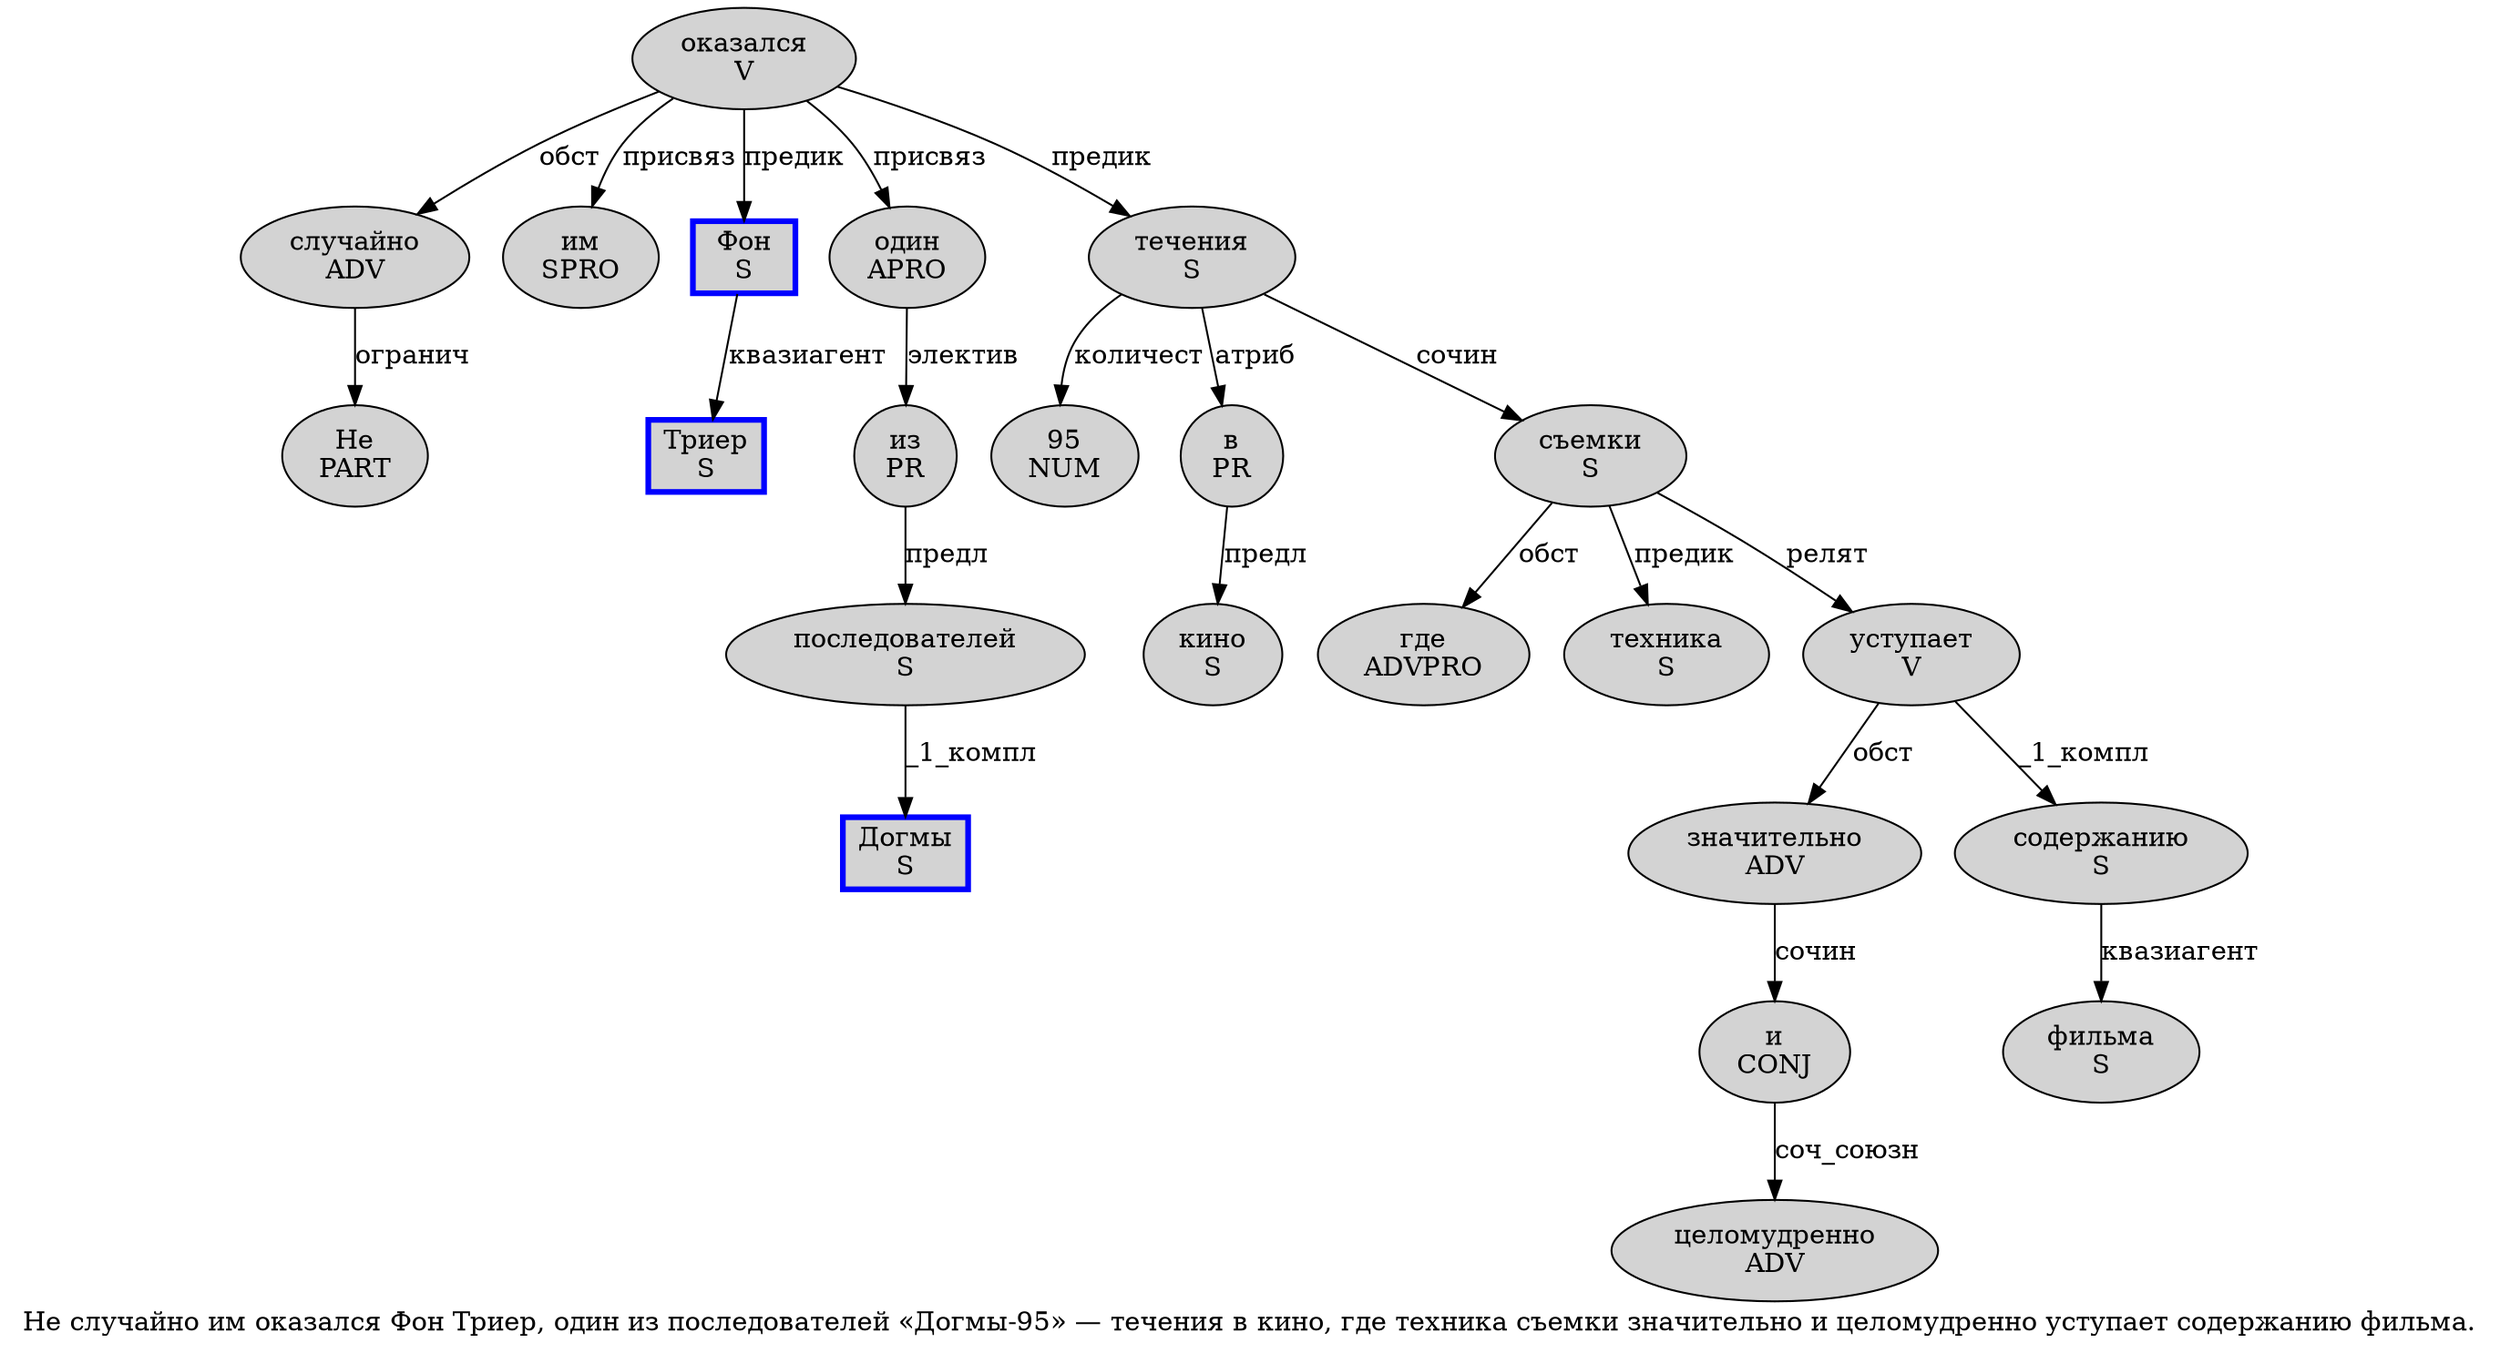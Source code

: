 digraph SENTENCE_1569 {
	graph [label="Не случайно им оказался Фон Триер, один из последователей «Догмы-95» — течения в кино, где техника съемки значительно и целомудренно уступает содержанию фильма."]
	node [style=filled]
		0 [label="Не
PART" color="" fillcolor=lightgray penwidth=1 shape=ellipse]
		1 [label="случайно
ADV" color="" fillcolor=lightgray penwidth=1 shape=ellipse]
		2 [label="им
SPRO" color="" fillcolor=lightgray penwidth=1 shape=ellipse]
		3 [label="оказался
V" color="" fillcolor=lightgray penwidth=1 shape=ellipse]
		4 [label="Фон
S" color=blue fillcolor=lightgray penwidth=3 shape=box]
		5 [label="Триер
S" color=blue fillcolor=lightgray penwidth=3 shape=box]
		7 [label="один
APRO" color="" fillcolor=lightgray penwidth=1 shape=ellipse]
		8 [label="из
PR" color="" fillcolor=lightgray penwidth=1 shape=ellipse]
		9 [label="последователей
S" color="" fillcolor=lightgray penwidth=1 shape=ellipse]
		11 [label="Догмы
S" color=blue fillcolor=lightgray penwidth=3 shape=box]
		13 [label="95
NUM" color="" fillcolor=lightgray penwidth=1 shape=ellipse]
		16 [label="течения
S" color="" fillcolor=lightgray penwidth=1 shape=ellipse]
		17 [label="в
PR" color="" fillcolor=lightgray penwidth=1 shape=ellipse]
		18 [label="кино
S" color="" fillcolor=lightgray penwidth=1 shape=ellipse]
		20 [label="где
ADVPRO" color="" fillcolor=lightgray penwidth=1 shape=ellipse]
		21 [label="техника
S" color="" fillcolor=lightgray penwidth=1 shape=ellipse]
		22 [label="съемки
S" color="" fillcolor=lightgray penwidth=1 shape=ellipse]
		23 [label="значительно
ADV" color="" fillcolor=lightgray penwidth=1 shape=ellipse]
		24 [label="и
CONJ" color="" fillcolor=lightgray penwidth=1 shape=ellipse]
		25 [label="целомудренно
ADV" color="" fillcolor=lightgray penwidth=1 shape=ellipse]
		26 [label="уступает
V" color="" fillcolor=lightgray penwidth=1 shape=ellipse]
		27 [label="содержанию
S" color="" fillcolor=lightgray penwidth=1 shape=ellipse]
		28 [label="фильма
S" color="" fillcolor=lightgray penwidth=1 shape=ellipse]
			16 -> 13 [label="количест"]
			16 -> 17 [label="атриб"]
			16 -> 22 [label="сочин"]
			7 -> 8 [label="электив"]
			27 -> 28 [label="квазиагент"]
			17 -> 18 [label="предл"]
			4 -> 5 [label="квазиагент"]
			24 -> 25 [label="соч_союзн"]
			9 -> 11 [label="_1_компл"]
			1 -> 0 [label="огранич"]
			8 -> 9 [label="предл"]
			3 -> 1 [label="обст"]
			3 -> 2 [label="присвяз"]
			3 -> 4 [label="предик"]
			3 -> 7 [label="присвяз"]
			3 -> 16 [label="предик"]
			22 -> 20 [label="обст"]
			22 -> 21 [label="предик"]
			22 -> 26 [label="релят"]
			23 -> 24 [label="сочин"]
			26 -> 23 [label="обст"]
			26 -> 27 [label="_1_компл"]
}